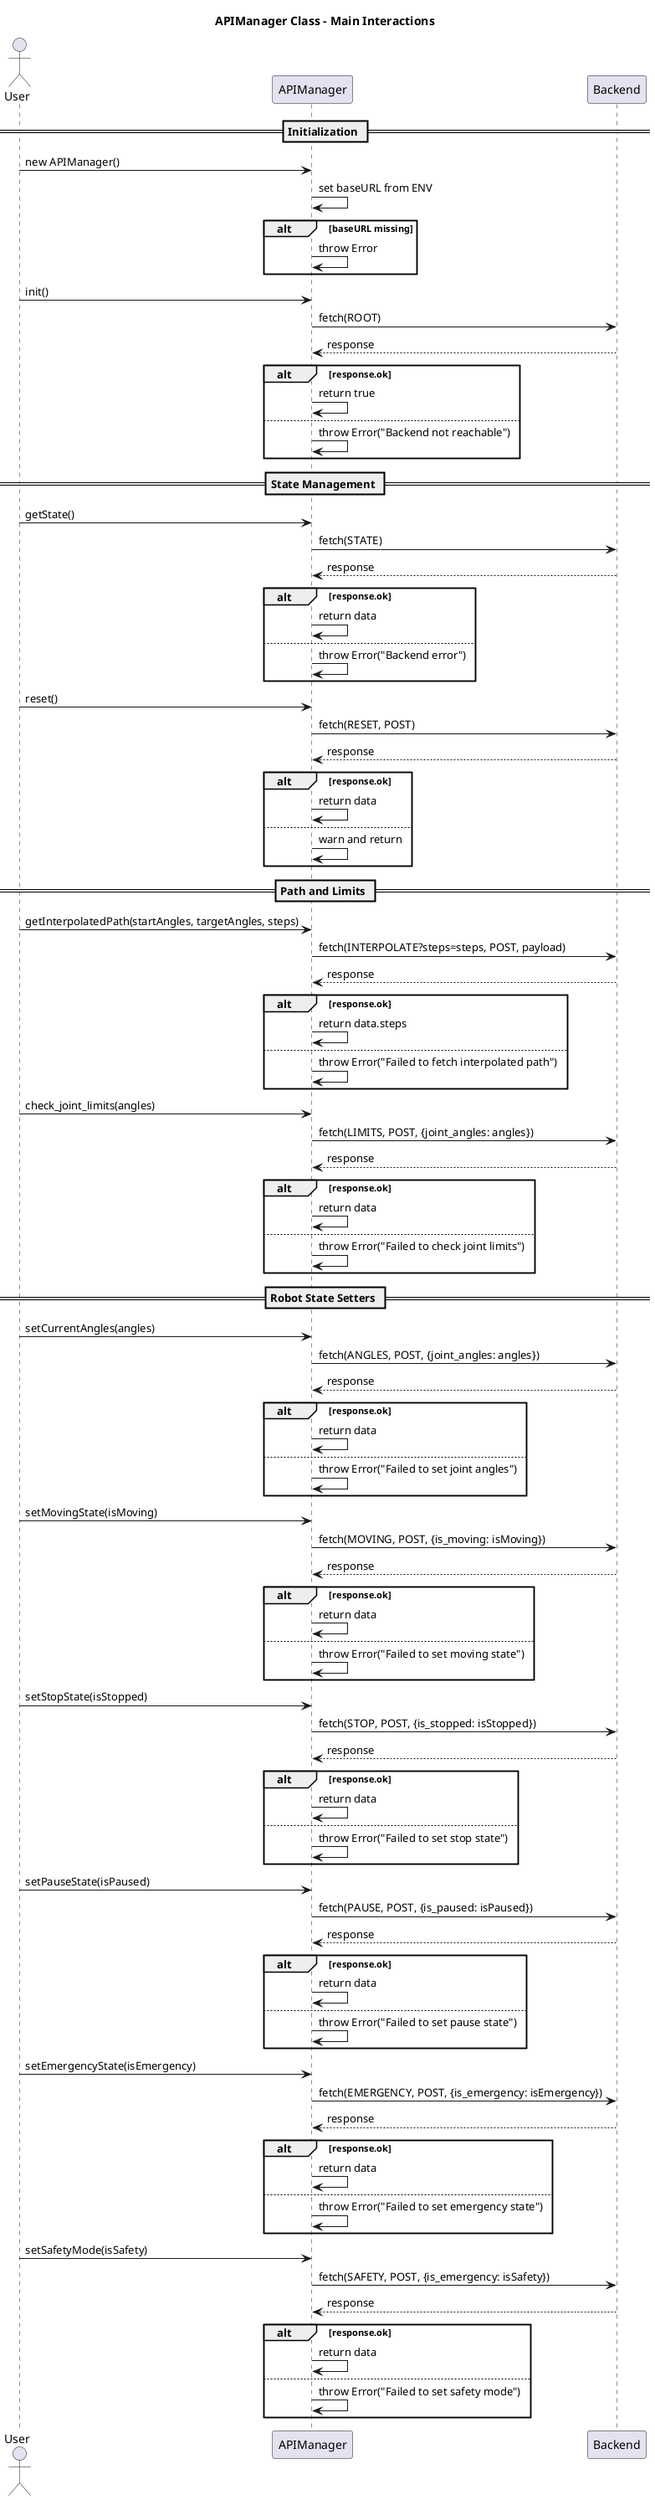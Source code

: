 @startuml
title APIManager Class - Main Interactions

actor User
participant APIManager as API
participant Backend as Backend

== Initialization ==
User -> API: new APIManager()
API -> API: set baseURL from ENV
alt baseURL missing
    API -> API: throw Error
end

User -> API: init()
API -> Backend: fetch(ROOT)
Backend --> API: response
alt response.ok
    API -> API: return true
else
    API -> API: throw Error("Backend not reachable")
end

== State Management ==
User -> API: getState()
API -> Backend: fetch(STATE)
Backend --> API: response
alt response.ok
    API -> API: return data
else
    API -> API: throw Error("Backend error")
end

User -> API: reset()
API -> Backend: fetch(RESET, POST)
Backend --> API: response
alt response.ok
    API -> API: return data
else
    API -> API: warn and return
end

== Path and Limits ==
User -> API: getInterpolatedPath(startAngles, targetAngles, steps)
API -> Backend: fetch(INTERPOLATE?steps=steps, POST, payload)
Backend --> API: response
alt response.ok
    API -> API: return data.steps
else
    API -> API: throw Error("Failed to fetch interpolated path")
end

User -> API: check_joint_limits(angles)
API -> Backend: fetch(LIMITS, POST, {joint_angles: angles})
Backend --> API: response
alt response.ok
    API -> API: return data
else
    API -> API: throw Error("Failed to check joint limits")
end

== Robot State Setters ==
User -> API: setCurrentAngles(angles)
API -> Backend: fetch(ANGLES, POST, {joint_angles: angles})
Backend --> API: response
alt response.ok
    API -> API: return data
else
    API -> API: throw Error("Failed to set joint angles")
end

User -> API: setMovingState(isMoving)
API -> Backend: fetch(MOVING, POST, {is_moving: isMoving})
Backend --> API: response
alt response.ok
    API -> API: return data
else
    API -> API: throw Error("Failed to set moving state")
end

User -> API: setStopState(isStopped)
API -> Backend: fetch(STOP, POST, {is_stopped: isStopped})
Backend --> API: response
alt response.ok
    API -> API: return data
else
    API -> API: throw Error("Failed to set stop state")
end

User -> API: setPauseState(isPaused)
API -> Backend: fetch(PAUSE, POST, {is_paused: isPaused})
Backend --> API: response
alt response.ok
    API -> API: return data
else
    API -> API: throw Error("Failed to set pause state")
end

User -> API: setEmergencyState(isEmergency)
API -> Backend: fetch(EMERGENCY, POST, {is_emergency: isEmergency})
Backend --> API: response
alt response.ok
    API -> API: return data
else
    API -> API: throw Error("Failed to set emergency state")
end

User -> API: setSafetyMode(isSafety)
API -> Backend: fetch(SAFETY, POST, {is_emergency: isSafety})
Backend --> API: response
alt response.ok
    API -> API: return data
else
    API -> API: throw Error("Failed to set safety mode")
end

@enduml